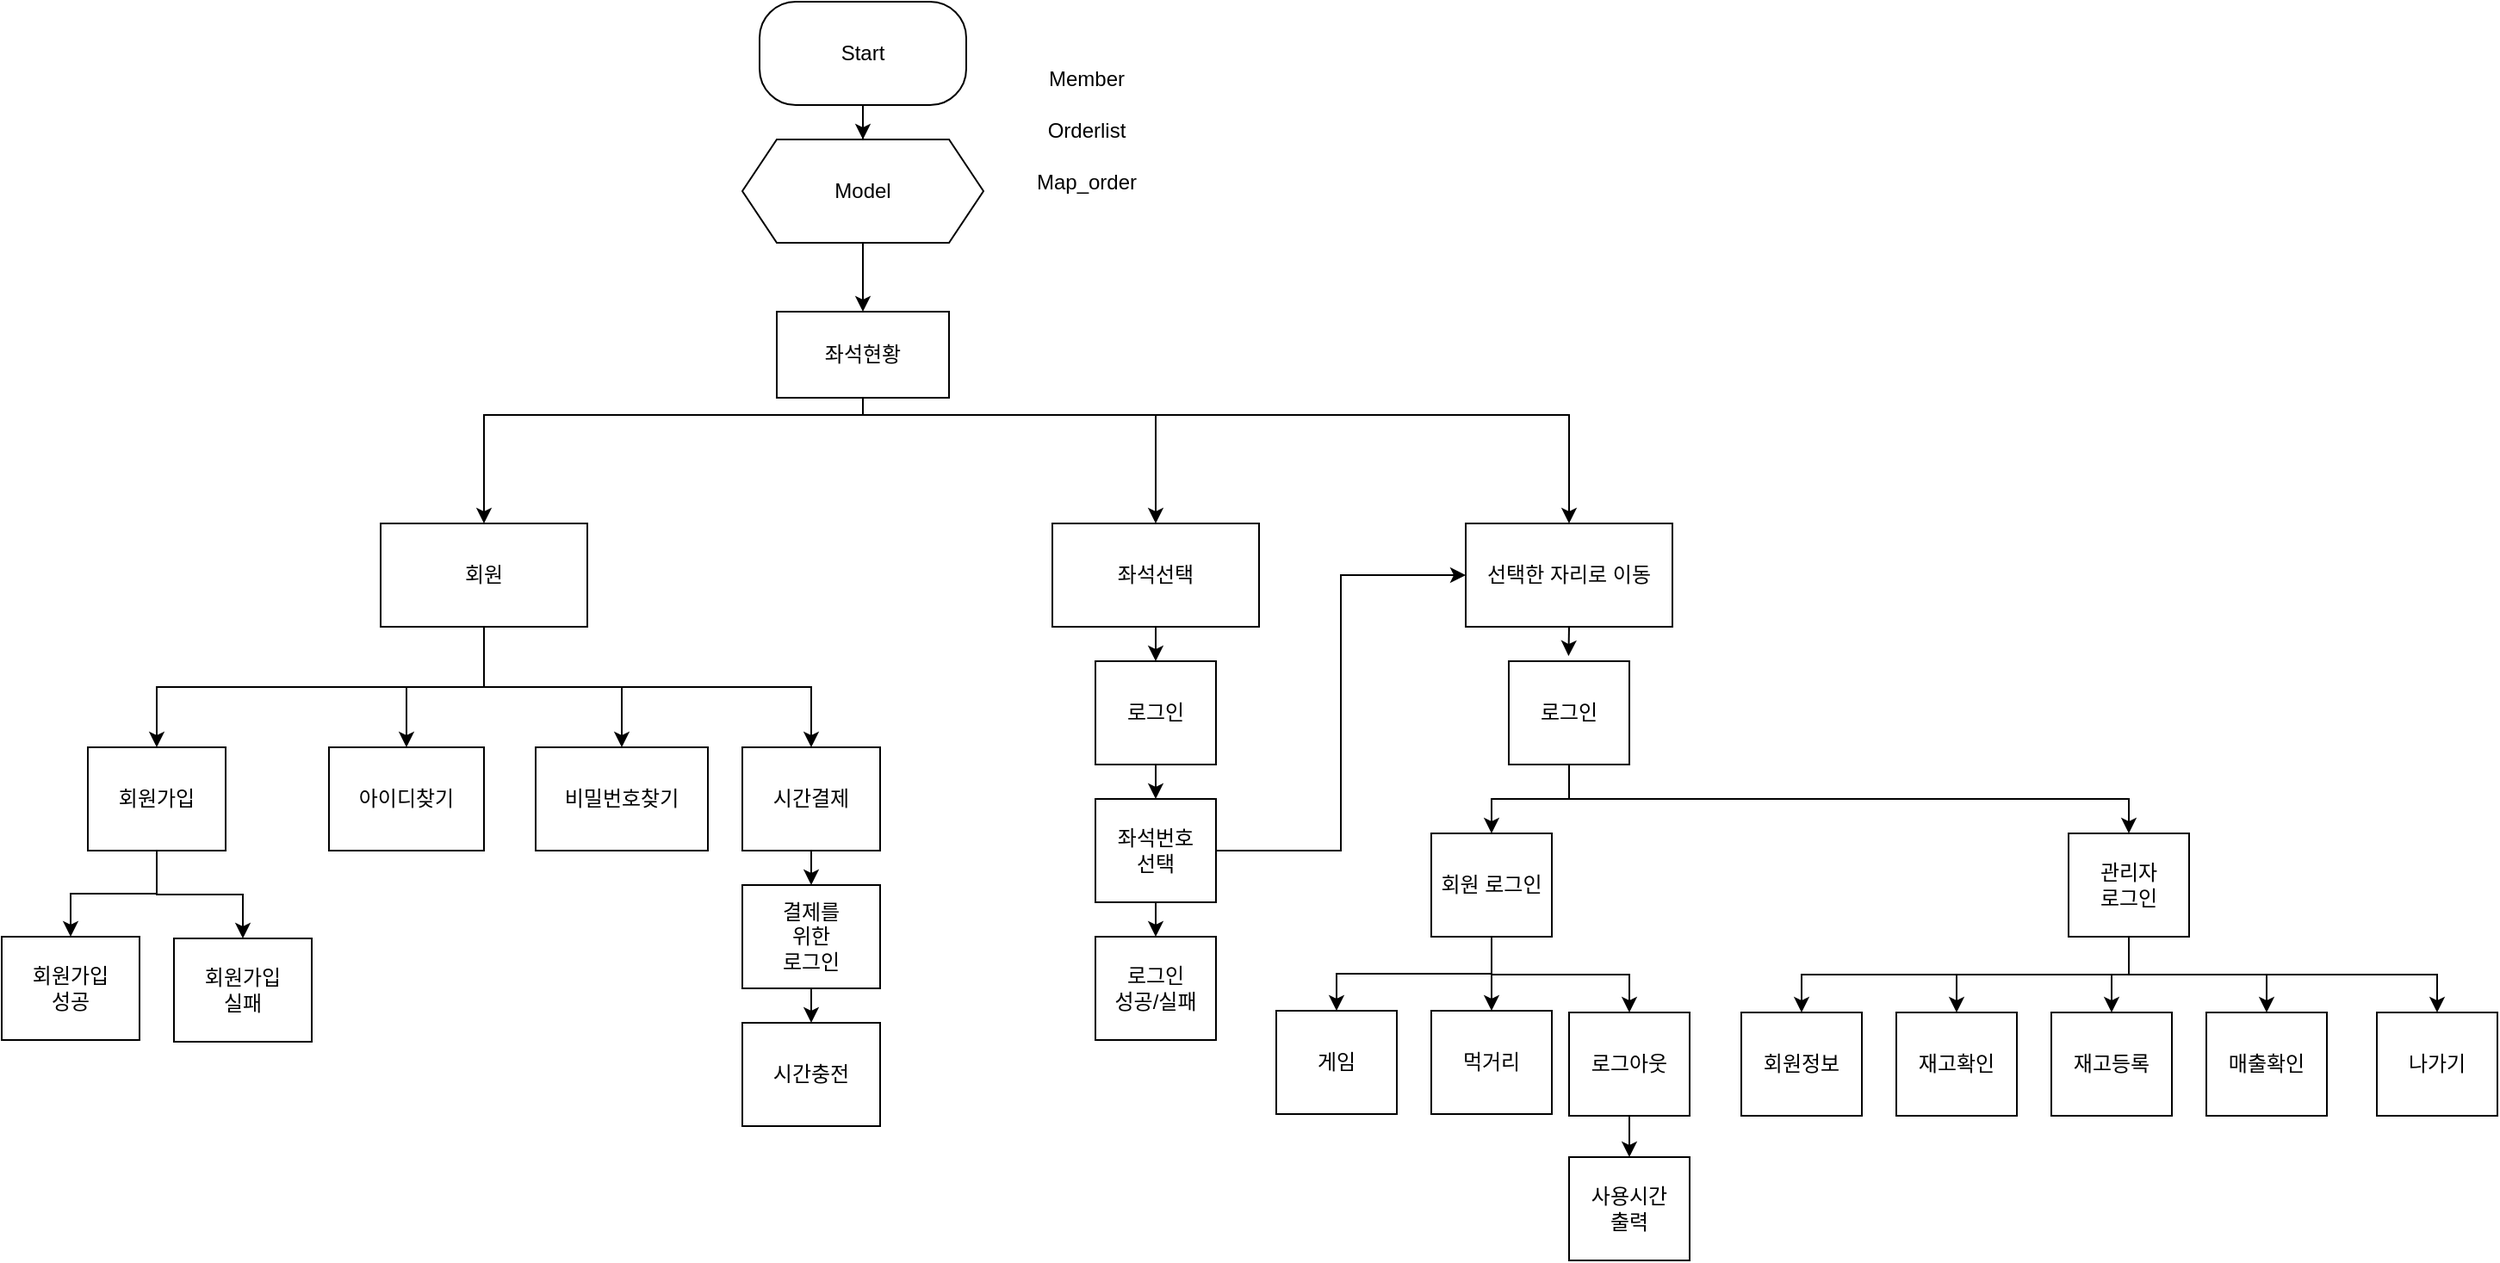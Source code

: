 <mxfile version="15.5.9" type="device"><diagram name="Page-1" id="c7558073-3199-34d8-9f00-42111426c3f3"><mxGraphModel dx="3236" dy="2352" grid="1" gridSize="10" guides="1" tooltips="1" connect="1" arrows="1" fold="1" page="1" pageScale="1" pageWidth="826" pageHeight="1169" background="none" math="0" shadow="0"><root><mxCell id="0"/><mxCell id="1" parent="0"/><mxCell id="8gYMAL4ZzKEmFGHHnUww-105" value="" style="edgeStyle=orthogonalEdgeStyle;rounded=0;orthogonalLoop=1;jettySize=auto;html=1;" edge="1" parent="1" source="8gYMAL4ZzKEmFGHHnUww-96" target="8gYMAL4ZzKEmFGHHnUww-97"><mxGeometry relative="1" as="geometry"/></mxCell><mxCell id="8gYMAL4ZzKEmFGHHnUww-96" value="Start" style="rounded=1;whiteSpace=wrap;html=1;arcSize=35;" vertex="1" parent="1"><mxGeometry x="340" y="-1130" width="120" height="60" as="geometry"/></mxCell><mxCell id="8gYMAL4ZzKEmFGHHnUww-104" value="" style="edgeStyle=orthogonalEdgeStyle;rounded=0;orthogonalLoop=1;jettySize=auto;html=1;" edge="1" parent="1" source="8gYMAL4ZzKEmFGHHnUww-97" target="8gYMAL4ZzKEmFGHHnUww-98"><mxGeometry relative="1" as="geometry"/></mxCell><mxCell id="8gYMAL4ZzKEmFGHHnUww-97" value="Model" style="shape=hexagon;perimeter=hexagonPerimeter2;whiteSpace=wrap;html=1;fixedSize=1;" vertex="1" parent="1"><mxGeometry x="330" y="-1050" width="140" height="60" as="geometry"/></mxCell><mxCell id="8gYMAL4ZzKEmFGHHnUww-123" style="edgeStyle=orthogonalEdgeStyle;rounded=0;orthogonalLoop=1;jettySize=auto;html=1;entryX=0.5;entryY=0;entryDx=0;entryDy=0;" edge="1" parent="1" source="8gYMAL4ZzKEmFGHHnUww-98" target="8gYMAL4ZzKEmFGHHnUww-116"><mxGeometry relative="1" as="geometry"><Array as="points"><mxPoint x="400" y="-890"/><mxPoint x="180" y="-890"/></Array></mxGeometry></mxCell><mxCell id="8gYMAL4ZzKEmFGHHnUww-124" style="edgeStyle=orthogonalEdgeStyle;rounded=0;orthogonalLoop=1;jettySize=auto;html=1;entryX=0.5;entryY=0;entryDx=0;entryDy=0;" edge="1" parent="1" source="8gYMAL4ZzKEmFGHHnUww-98" target="8gYMAL4ZzKEmFGHHnUww-118"><mxGeometry relative="1" as="geometry"><Array as="points"><mxPoint x="400" y="-890"/><mxPoint x="810" y="-890"/></Array></mxGeometry></mxCell><mxCell id="8gYMAL4ZzKEmFGHHnUww-178" style="edgeStyle=orthogonalEdgeStyle;rounded=0;orthogonalLoop=1;jettySize=auto;html=1;exitX=0.5;exitY=1;exitDx=0;exitDy=0;entryX=0.5;entryY=0;entryDx=0;entryDy=0;" edge="1" parent="1" source="8gYMAL4ZzKEmFGHHnUww-98" target="8gYMAL4ZzKEmFGHHnUww-117"><mxGeometry relative="1" as="geometry"><Array as="points"><mxPoint x="400" y="-890"/><mxPoint x="570" y="-890"/></Array></mxGeometry></mxCell><mxCell id="8gYMAL4ZzKEmFGHHnUww-98" value="좌석현황" style="rounded=0;whiteSpace=wrap;html=1;" vertex="1" parent="1"><mxGeometry x="350" y="-950" width="100" height="50" as="geometry"/></mxCell><mxCell id="8gYMAL4ZzKEmFGHHnUww-101" value="Member" style="text;html=1;strokeColor=none;fillColor=none;align=center;verticalAlign=middle;whiteSpace=wrap;rounded=0;" vertex="1" parent="1"><mxGeometry x="500" y="-1100" width="60" height="30" as="geometry"/></mxCell><mxCell id="8gYMAL4ZzKEmFGHHnUww-102" value="Orderlist" style="text;html=1;strokeColor=none;fillColor=none;align=center;verticalAlign=middle;whiteSpace=wrap;rounded=0;" vertex="1" parent="1"><mxGeometry x="500" y="-1070" width="60" height="30" as="geometry"/></mxCell><mxCell id="8gYMAL4ZzKEmFGHHnUww-103" value="Map_order" style="text;html=1;strokeColor=none;fillColor=none;align=center;verticalAlign=middle;whiteSpace=wrap;rounded=0;" vertex="1" parent="1"><mxGeometry x="500" y="-1040" width="60" height="30" as="geometry"/></mxCell><mxCell id="8gYMAL4ZzKEmFGHHnUww-155" style="edgeStyle=orthogonalEdgeStyle;rounded=0;orthogonalLoop=1;jettySize=auto;html=1;exitX=0.5;exitY=1;exitDx=0;exitDy=0;entryX=0.5;entryY=0;entryDx=0;entryDy=0;" edge="1" parent="1" source="8gYMAL4ZzKEmFGHHnUww-116" target="8gYMAL4ZzKEmFGHHnUww-125"><mxGeometry relative="1" as="geometry"/></mxCell><mxCell id="8gYMAL4ZzKEmFGHHnUww-158" style="edgeStyle=orthogonalEdgeStyle;rounded=0;orthogonalLoop=1;jettySize=auto;html=1;exitX=0.5;exitY=1;exitDx=0;exitDy=0;entryX=0.5;entryY=0;entryDx=0;entryDy=0;" edge="1" parent="1" source="8gYMAL4ZzKEmFGHHnUww-116" target="8gYMAL4ZzKEmFGHHnUww-126"><mxGeometry relative="1" as="geometry"/></mxCell><mxCell id="8gYMAL4ZzKEmFGHHnUww-159" style="edgeStyle=orthogonalEdgeStyle;rounded=0;orthogonalLoop=1;jettySize=auto;html=1;exitX=0.5;exitY=1;exitDx=0;exitDy=0;entryX=0.5;entryY=0;entryDx=0;entryDy=0;" edge="1" parent="1" source="8gYMAL4ZzKEmFGHHnUww-116" target="8gYMAL4ZzKEmFGHHnUww-127"><mxGeometry relative="1" as="geometry"/></mxCell><mxCell id="8gYMAL4ZzKEmFGHHnUww-160" style="edgeStyle=orthogonalEdgeStyle;rounded=0;orthogonalLoop=1;jettySize=auto;html=1;exitX=0.5;exitY=1;exitDx=0;exitDy=0;entryX=0.5;entryY=0;entryDx=0;entryDy=0;" edge="1" parent="1" source="8gYMAL4ZzKEmFGHHnUww-116" target="8gYMAL4ZzKEmFGHHnUww-128"><mxGeometry relative="1" as="geometry"/></mxCell><mxCell id="8gYMAL4ZzKEmFGHHnUww-116" value="회원" style="rounded=0;whiteSpace=wrap;html=1;" vertex="1" parent="1"><mxGeometry x="120" y="-827" width="120" height="60" as="geometry"/></mxCell><mxCell id="8gYMAL4ZzKEmFGHHnUww-163" style="edgeStyle=orthogonalEdgeStyle;rounded=0;orthogonalLoop=1;jettySize=auto;html=1;exitX=0.5;exitY=1;exitDx=0;exitDy=0;entryX=0.5;entryY=0;entryDx=0;entryDy=0;" edge="1" parent="1" source="8gYMAL4ZzKEmFGHHnUww-117" target="8gYMAL4ZzKEmFGHHnUww-136"><mxGeometry relative="1" as="geometry"/></mxCell><mxCell id="8gYMAL4ZzKEmFGHHnUww-117" value="좌석선택" style="rounded=0;whiteSpace=wrap;html=1;" vertex="1" parent="1"><mxGeometry x="510" y="-827" width="120" height="60" as="geometry"/></mxCell><mxCell id="8gYMAL4ZzKEmFGHHnUww-179" style="edgeStyle=orthogonalEdgeStyle;rounded=0;orthogonalLoop=1;jettySize=auto;html=1;exitX=0.5;exitY=1;exitDx=0;exitDy=0;" edge="1" parent="1" source="8gYMAL4ZzKEmFGHHnUww-118"><mxGeometry relative="1" as="geometry"><mxPoint x="809.714" y="-750" as="targetPoint"/></mxGeometry></mxCell><mxCell id="8gYMAL4ZzKEmFGHHnUww-118" value="선택한 자리로 이동" style="rounded=0;whiteSpace=wrap;html=1;" vertex="1" parent="1"><mxGeometry x="750" y="-827" width="120" height="60" as="geometry"/></mxCell><mxCell id="8gYMAL4ZzKEmFGHHnUww-161" style="edgeStyle=orthogonalEdgeStyle;rounded=0;orthogonalLoop=1;jettySize=auto;html=1;exitX=0.5;exitY=1;exitDx=0;exitDy=0;entryX=0.5;entryY=0;entryDx=0;entryDy=0;" edge="1" parent="1" source="8gYMAL4ZzKEmFGHHnUww-125" target="8gYMAL4ZzKEmFGHHnUww-130"><mxGeometry relative="1" as="geometry"/></mxCell><mxCell id="8gYMAL4ZzKEmFGHHnUww-162" style="edgeStyle=orthogonalEdgeStyle;rounded=0;orthogonalLoop=1;jettySize=auto;html=1;exitX=0.5;exitY=1;exitDx=0;exitDy=0;entryX=0.5;entryY=0;entryDx=0;entryDy=0;" edge="1" parent="1" source="8gYMAL4ZzKEmFGHHnUww-125" target="8gYMAL4ZzKEmFGHHnUww-131"><mxGeometry relative="1" as="geometry"/></mxCell><mxCell id="8gYMAL4ZzKEmFGHHnUww-125" value="회원가입" style="rounded=0;whiteSpace=wrap;html=1;" vertex="1" parent="1"><mxGeometry x="-50" y="-697" width="80" height="60" as="geometry"/></mxCell><mxCell id="8gYMAL4ZzKEmFGHHnUww-126" value="아이디찾기" style="rounded=0;whiteSpace=wrap;html=1;" vertex="1" parent="1"><mxGeometry x="90" y="-697" width="90" height="60" as="geometry"/></mxCell><mxCell id="8gYMAL4ZzKEmFGHHnUww-127" value="비밀번호찾기" style="rounded=0;whiteSpace=wrap;html=1;" vertex="1" parent="1"><mxGeometry x="210" y="-697" width="100" height="60" as="geometry"/></mxCell><mxCell id="8gYMAL4ZzKEmFGHHnUww-176" style="edgeStyle=orthogonalEdgeStyle;rounded=0;orthogonalLoop=1;jettySize=auto;html=1;exitX=0.5;exitY=1;exitDx=0;exitDy=0;entryX=0.5;entryY=0;entryDx=0;entryDy=0;" edge="1" parent="1" source="8gYMAL4ZzKEmFGHHnUww-128" target="8gYMAL4ZzKEmFGHHnUww-133"><mxGeometry relative="1" as="geometry"/></mxCell><mxCell id="8gYMAL4ZzKEmFGHHnUww-128" value="시간결제" style="rounded=0;whiteSpace=wrap;html=1;" vertex="1" parent="1"><mxGeometry x="330" y="-697" width="80" height="60" as="geometry"/></mxCell><mxCell id="8gYMAL4ZzKEmFGHHnUww-130" value="회원가입&lt;br&gt;성공" style="rounded=0;whiteSpace=wrap;html=1;" vertex="1" parent="1"><mxGeometry x="-100" y="-587" width="80" height="60" as="geometry"/></mxCell><mxCell id="8gYMAL4ZzKEmFGHHnUww-131" value="회원가입&lt;br&gt;실패" style="rounded=0;whiteSpace=wrap;html=1;" vertex="1" parent="1"><mxGeometry y="-586" width="80" height="60" as="geometry"/></mxCell><mxCell id="8gYMAL4ZzKEmFGHHnUww-177" style="edgeStyle=orthogonalEdgeStyle;rounded=0;orthogonalLoop=1;jettySize=auto;html=1;exitX=0.5;exitY=1;exitDx=0;exitDy=0;entryX=0.5;entryY=0;entryDx=0;entryDy=0;" edge="1" parent="1" source="8gYMAL4ZzKEmFGHHnUww-133" target="8gYMAL4ZzKEmFGHHnUww-135"><mxGeometry relative="1" as="geometry"/></mxCell><mxCell id="8gYMAL4ZzKEmFGHHnUww-133" value="결제를 &lt;br&gt;위한&lt;br&gt;로그인" style="rounded=0;whiteSpace=wrap;html=1;" vertex="1" parent="1"><mxGeometry x="330" y="-617" width="80" height="60" as="geometry"/></mxCell><mxCell id="8gYMAL4ZzKEmFGHHnUww-135" value="시간충전" style="rounded=0;whiteSpace=wrap;html=1;" vertex="1" parent="1"><mxGeometry x="330" y="-537" width="80" height="60" as="geometry"/></mxCell><mxCell id="8gYMAL4ZzKEmFGHHnUww-164" style="edgeStyle=orthogonalEdgeStyle;rounded=0;orthogonalLoop=1;jettySize=auto;html=1;exitX=0.5;exitY=1;exitDx=0;exitDy=0;entryX=0.5;entryY=0;entryDx=0;entryDy=0;" edge="1" parent="1" source="8gYMAL4ZzKEmFGHHnUww-136" target="8gYMAL4ZzKEmFGHHnUww-137"><mxGeometry relative="1" as="geometry"/></mxCell><mxCell id="8gYMAL4ZzKEmFGHHnUww-136" value="로그인" style="rounded=0;whiteSpace=wrap;html=1;" vertex="1" parent="1"><mxGeometry x="535" y="-747" width="70" height="60" as="geometry"/></mxCell><mxCell id="8gYMAL4ZzKEmFGHHnUww-165" style="edgeStyle=orthogonalEdgeStyle;rounded=0;orthogonalLoop=1;jettySize=auto;html=1;exitX=0.5;exitY=1;exitDx=0;exitDy=0;entryX=0.5;entryY=0;entryDx=0;entryDy=0;" edge="1" parent="1" source="8gYMAL4ZzKEmFGHHnUww-137" target="8gYMAL4ZzKEmFGHHnUww-138"><mxGeometry relative="1" as="geometry"/></mxCell><mxCell id="8gYMAL4ZzKEmFGHHnUww-181" style="edgeStyle=orthogonalEdgeStyle;rounded=0;orthogonalLoop=1;jettySize=auto;html=1;exitX=1;exitY=0.5;exitDx=0;exitDy=0;entryX=0;entryY=0.5;entryDx=0;entryDy=0;" edge="1" parent="1" source="8gYMAL4ZzKEmFGHHnUww-137" target="8gYMAL4ZzKEmFGHHnUww-118"><mxGeometry relative="1" as="geometry"/></mxCell><mxCell id="8gYMAL4ZzKEmFGHHnUww-137" value="좌석번호&lt;br&gt;선택" style="rounded=0;whiteSpace=wrap;html=1;" vertex="1" parent="1"><mxGeometry x="535" y="-667" width="70" height="60" as="geometry"/></mxCell><mxCell id="8gYMAL4ZzKEmFGHHnUww-138" value="로그인 &lt;br&gt;성공/실패" style="rounded=0;whiteSpace=wrap;html=1;" vertex="1" parent="1"><mxGeometry x="535" y="-587" width="70" height="60" as="geometry"/></mxCell><mxCell id="8gYMAL4ZzKEmFGHHnUww-166" style="edgeStyle=orthogonalEdgeStyle;rounded=0;orthogonalLoop=1;jettySize=auto;html=1;exitX=0.5;exitY=1;exitDx=0;exitDy=0;entryX=0.5;entryY=0;entryDx=0;entryDy=0;" edge="1" parent="1" source="8gYMAL4ZzKEmFGHHnUww-139" target="8gYMAL4ZzKEmFGHHnUww-140"><mxGeometry relative="1" as="geometry"/></mxCell><mxCell id="8gYMAL4ZzKEmFGHHnUww-167" style="edgeStyle=orthogonalEdgeStyle;rounded=0;orthogonalLoop=1;jettySize=auto;html=1;exitX=0.5;exitY=1;exitDx=0;exitDy=0;entryX=0.5;entryY=0;entryDx=0;entryDy=0;" edge="1" parent="1" source="8gYMAL4ZzKEmFGHHnUww-139" target="8gYMAL4ZzKEmFGHHnUww-141"><mxGeometry relative="1" as="geometry"/></mxCell><mxCell id="8gYMAL4ZzKEmFGHHnUww-139" value="로그인" style="rounded=0;whiteSpace=wrap;html=1;" vertex="1" parent="1"><mxGeometry x="775" y="-747" width="70" height="60" as="geometry"/></mxCell><mxCell id="8gYMAL4ZzKEmFGHHnUww-168" style="edgeStyle=orthogonalEdgeStyle;rounded=0;orthogonalLoop=1;jettySize=auto;html=1;exitX=0.5;exitY=1;exitDx=0;exitDy=0;entryX=0.5;entryY=0;entryDx=0;entryDy=0;" edge="1" parent="1" source="8gYMAL4ZzKEmFGHHnUww-140" target="8gYMAL4ZzKEmFGHHnUww-149"><mxGeometry relative="1" as="geometry"/></mxCell><mxCell id="8gYMAL4ZzKEmFGHHnUww-169" style="edgeStyle=orthogonalEdgeStyle;rounded=0;orthogonalLoop=1;jettySize=auto;html=1;exitX=0.5;exitY=1;exitDx=0;exitDy=0;entryX=0.5;entryY=0;entryDx=0;entryDy=0;" edge="1" parent="1" source="8gYMAL4ZzKEmFGHHnUww-140" target="8gYMAL4ZzKEmFGHHnUww-148"><mxGeometry relative="1" as="geometry"/></mxCell><mxCell id="8gYMAL4ZzKEmFGHHnUww-170" style="edgeStyle=orthogonalEdgeStyle;rounded=0;orthogonalLoop=1;jettySize=auto;html=1;exitX=0.5;exitY=1;exitDx=0;exitDy=0;entryX=0.5;entryY=0;entryDx=0;entryDy=0;" edge="1" parent="1" source="8gYMAL4ZzKEmFGHHnUww-140" target="8gYMAL4ZzKEmFGHHnUww-150"><mxGeometry relative="1" as="geometry"/></mxCell><mxCell id="8gYMAL4ZzKEmFGHHnUww-140" value="회원 로그인" style="rounded=0;whiteSpace=wrap;html=1;" vertex="1" parent="1"><mxGeometry x="730" y="-647" width="70" height="60" as="geometry"/></mxCell><mxCell id="8gYMAL4ZzKEmFGHHnUww-171" style="edgeStyle=orthogonalEdgeStyle;rounded=0;orthogonalLoop=1;jettySize=auto;html=1;exitX=0.5;exitY=1;exitDx=0;exitDy=0;entryX=0.5;entryY=0;entryDx=0;entryDy=0;" edge="1" parent="1" source="8gYMAL4ZzKEmFGHHnUww-141" target="8gYMAL4ZzKEmFGHHnUww-142"><mxGeometry relative="1" as="geometry"/></mxCell><mxCell id="8gYMAL4ZzKEmFGHHnUww-172" style="edgeStyle=orthogonalEdgeStyle;rounded=0;orthogonalLoop=1;jettySize=auto;html=1;exitX=0.5;exitY=1;exitDx=0;exitDy=0;entryX=0.5;entryY=0;entryDx=0;entryDy=0;" edge="1" parent="1" source="8gYMAL4ZzKEmFGHHnUww-141" target="8gYMAL4ZzKEmFGHHnUww-143"><mxGeometry relative="1" as="geometry"/></mxCell><mxCell id="8gYMAL4ZzKEmFGHHnUww-173" style="edgeStyle=orthogonalEdgeStyle;rounded=0;orthogonalLoop=1;jettySize=auto;html=1;exitX=0.5;exitY=1;exitDx=0;exitDy=0;" edge="1" parent="1" source="8gYMAL4ZzKEmFGHHnUww-141" target="8gYMAL4ZzKEmFGHHnUww-144"><mxGeometry relative="1" as="geometry"/></mxCell><mxCell id="8gYMAL4ZzKEmFGHHnUww-174" style="edgeStyle=orthogonalEdgeStyle;rounded=0;orthogonalLoop=1;jettySize=auto;html=1;exitX=0.5;exitY=1;exitDx=0;exitDy=0;entryX=0.5;entryY=0;entryDx=0;entryDy=0;" edge="1" parent="1" source="8gYMAL4ZzKEmFGHHnUww-141" target="8gYMAL4ZzKEmFGHHnUww-145"><mxGeometry relative="1" as="geometry"/></mxCell><mxCell id="8gYMAL4ZzKEmFGHHnUww-175" style="edgeStyle=orthogonalEdgeStyle;rounded=0;orthogonalLoop=1;jettySize=auto;html=1;exitX=0.5;exitY=1;exitDx=0;exitDy=0;entryX=0.5;entryY=0;entryDx=0;entryDy=0;" edge="1" parent="1" source="8gYMAL4ZzKEmFGHHnUww-141" target="8gYMAL4ZzKEmFGHHnUww-147"><mxGeometry relative="1" as="geometry"/></mxCell><mxCell id="8gYMAL4ZzKEmFGHHnUww-141" value="관리자&lt;br&gt;로그인" style="rounded=0;whiteSpace=wrap;html=1;" vertex="1" parent="1"><mxGeometry x="1100" y="-647" width="70" height="60" as="geometry"/></mxCell><mxCell id="8gYMAL4ZzKEmFGHHnUww-142" value="회원정보" style="rounded=0;whiteSpace=wrap;html=1;" vertex="1" parent="1"><mxGeometry x="910" y="-543" width="70" height="60" as="geometry"/></mxCell><mxCell id="8gYMAL4ZzKEmFGHHnUww-143" value="재고확인" style="rounded=0;whiteSpace=wrap;html=1;" vertex="1" parent="1"><mxGeometry x="1000" y="-543" width="70" height="60" as="geometry"/></mxCell><mxCell id="8gYMAL4ZzKEmFGHHnUww-144" value="재고등록" style="rounded=0;whiteSpace=wrap;html=1;" vertex="1" parent="1"><mxGeometry x="1090" y="-543" width="70" height="60" as="geometry"/></mxCell><mxCell id="8gYMAL4ZzKEmFGHHnUww-145" value="매출확인" style="rounded=0;whiteSpace=wrap;html=1;" vertex="1" parent="1"><mxGeometry x="1180" y="-543" width="70" height="60" as="geometry"/></mxCell><mxCell id="8gYMAL4ZzKEmFGHHnUww-147" value="나가기" style="rounded=0;whiteSpace=wrap;html=1;" vertex="1" parent="1"><mxGeometry x="1279" y="-543" width="70" height="60" as="geometry"/></mxCell><mxCell id="8gYMAL4ZzKEmFGHHnUww-148" value="게임" style="rounded=0;whiteSpace=wrap;html=1;" vertex="1" parent="1"><mxGeometry x="640" y="-544" width="70" height="60" as="geometry"/></mxCell><mxCell id="8gYMAL4ZzKEmFGHHnUww-149" value="먹거리" style="rounded=0;whiteSpace=wrap;html=1;" vertex="1" parent="1"><mxGeometry x="730" y="-544" width="70" height="60" as="geometry"/></mxCell><mxCell id="8gYMAL4ZzKEmFGHHnUww-153" style="edgeStyle=orthogonalEdgeStyle;rounded=0;orthogonalLoop=1;jettySize=auto;html=1;exitX=0.5;exitY=1;exitDx=0;exitDy=0;entryX=0.5;entryY=0;entryDx=0;entryDy=0;" edge="1" parent="1" source="8gYMAL4ZzKEmFGHHnUww-150" target="8gYMAL4ZzKEmFGHHnUww-151"><mxGeometry relative="1" as="geometry"/></mxCell><mxCell id="8gYMAL4ZzKEmFGHHnUww-150" value="로그아웃" style="rounded=0;whiteSpace=wrap;html=1;" vertex="1" parent="1"><mxGeometry x="810" y="-543" width="70" height="60" as="geometry"/></mxCell><mxCell id="8gYMAL4ZzKEmFGHHnUww-151" value="사용시간&lt;br&gt;출력" style="rounded=0;whiteSpace=wrap;html=1;" vertex="1" parent="1"><mxGeometry x="810" y="-459" width="70" height="60" as="geometry"/></mxCell></root></mxGraphModel></diagram></mxfile>